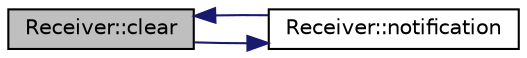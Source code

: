 digraph "Receiver::clear"
{
 // LATEX_PDF_SIZE
  edge [fontname="Helvetica",fontsize="10",labelfontname="Helvetica",labelfontsize="10"];
  node [fontname="Helvetica",fontsize="10",shape=record];
  rankdir="LR";
  Node1 [label="Receiver::clear",height=0.2,width=0.4,color="black", fillcolor="grey75", style="filled", fontcolor="black",tooltip=" "];
  Node1 -> Node2 [color="midnightblue",fontsize="10",style="solid",fontname="Helvetica"];
  Node2 [label="Receiver::notification",height=0.2,width=0.4,color="black", fillcolor="white", style="filled",URL="$class_receiver.html#a6e0c73e9e634d834038793166b12538a",tooltip=" "];
  Node2 -> Node1 [color="midnightblue",fontsize="10",style="solid",fontname="Helvetica"];
}
